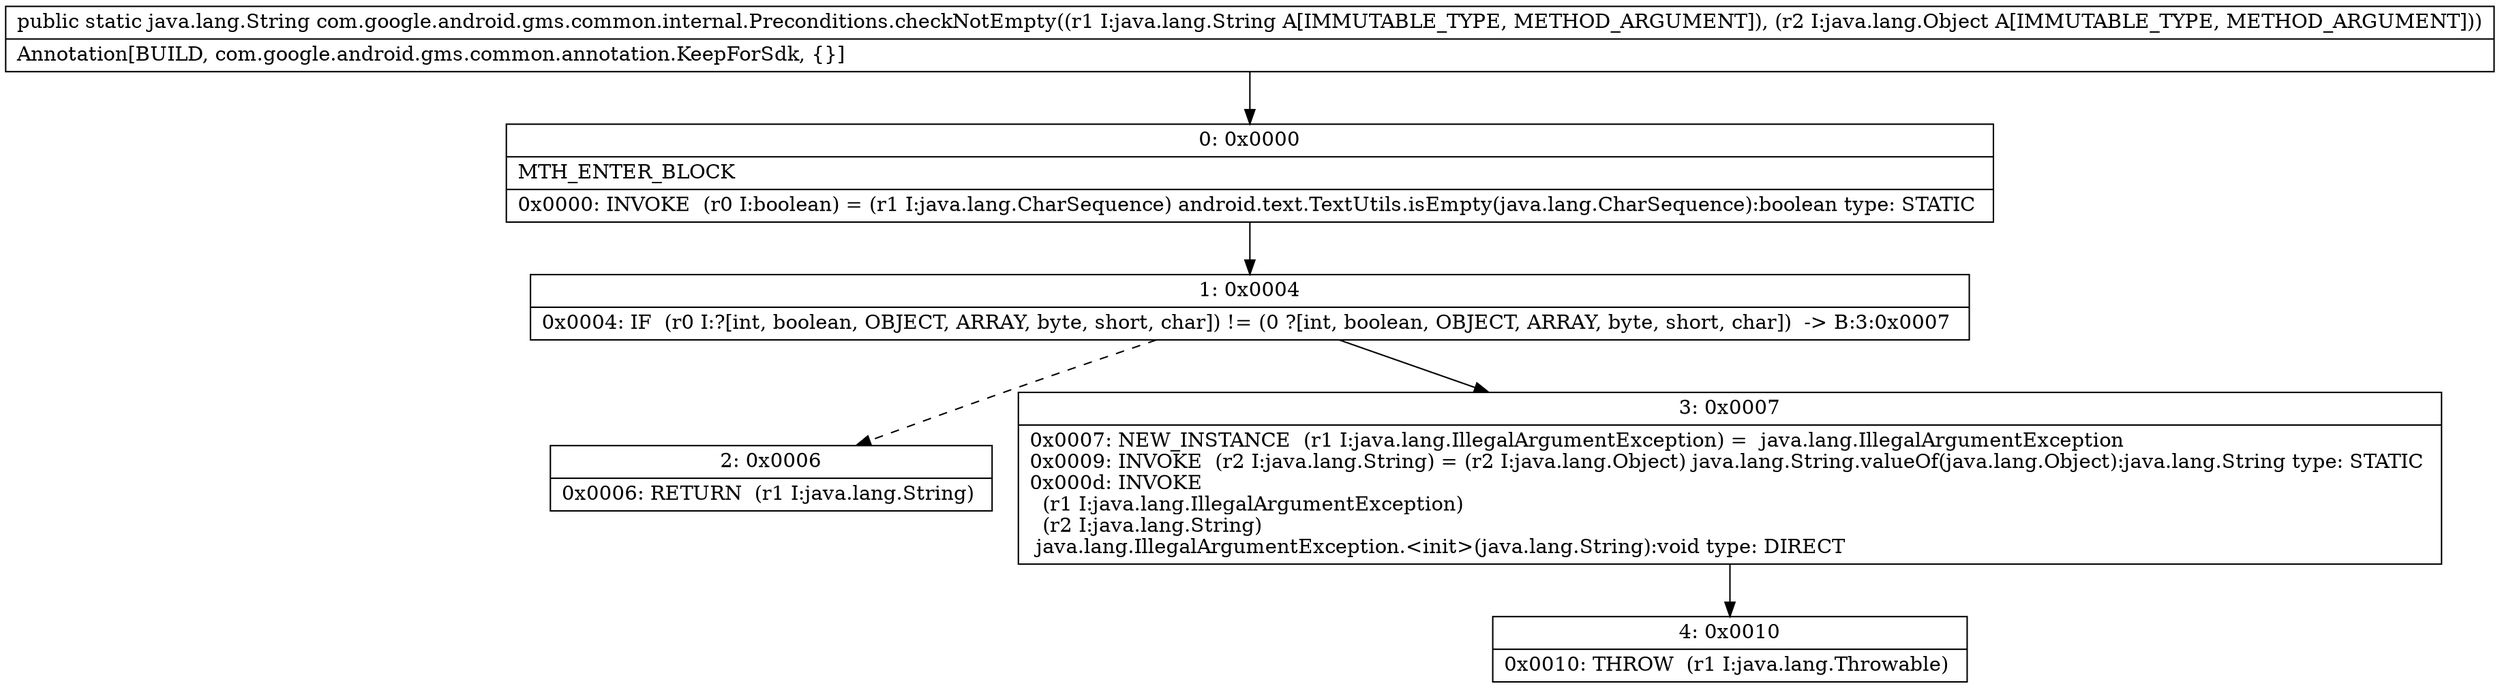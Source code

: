 digraph "CFG forcom.google.android.gms.common.internal.Preconditions.checkNotEmpty(Ljava\/lang\/String;Ljava\/lang\/Object;)Ljava\/lang\/String;" {
Node_0 [shape=record,label="{0\:\ 0x0000|MTH_ENTER_BLOCK\l|0x0000: INVOKE  (r0 I:boolean) = (r1 I:java.lang.CharSequence) android.text.TextUtils.isEmpty(java.lang.CharSequence):boolean type: STATIC \l}"];
Node_1 [shape=record,label="{1\:\ 0x0004|0x0004: IF  (r0 I:?[int, boolean, OBJECT, ARRAY, byte, short, char]) != (0 ?[int, boolean, OBJECT, ARRAY, byte, short, char])  \-\> B:3:0x0007 \l}"];
Node_2 [shape=record,label="{2\:\ 0x0006|0x0006: RETURN  (r1 I:java.lang.String) \l}"];
Node_3 [shape=record,label="{3\:\ 0x0007|0x0007: NEW_INSTANCE  (r1 I:java.lang.IllegalArgumentException) =  java.lang.IllegalArgumentException \l0x0009: INVOKE  (r2 I:java.lang.String) = (r2 I:java.lang.Object) java.lang.String.valueOf(java.lang.Object):java.lang.String type: STATIC \l0x000d: INVOKE  \l  (r1 I:java.lang.IllegalArgumentException)\l  (r2 I:java.lang.String)\l java.lang.IllegalArgumentException.\<init\>(java.lang.String):void type: DIRECT \l}"];
Node_4 [shape=record,label="{4\:\ 0x0010|0x0010: THROW  (r1 I:java.lang.Throwable) \l}"];
MethodNode[shape=record,label="{public static java.lang.String com.google.android.gms.common.internal.Preconditions.checkNotEmpty((r1 I:java.lang.String A[IMMUTABLE_TYPE, METHOD_ARGUMENT]), (r2 I:java.lang.Object A[IMMUTABLE_TYPE, METHOD_ARGUMENT]))  | Annotation[BUILD, com.google.android.gms.common.annotation.KeepForSdk, \{\}]\l}"];
MethodNode -> Node_0;
Node_0 -> Node_1;
Node_1 -> Node_2[style=dashed];
Node_1 -> Node_3;
Node_3 -> Node_4;
}

